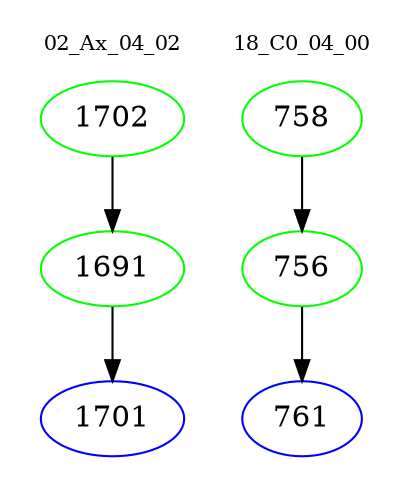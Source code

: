 digraph{
subgraph cluster_0 {
color = white
label = "02_Ax_04_02";
fontsize=10;
T0_1702 [label="1702", color="green"]
T0_1702 -> T0_1691 [color="black"]
T0_1691 [label="1691", color="green"]
T0_1691 -> T0_1701 [color="black"]
T0_1701 [label="1701", color="blue"]
}
subgraph cluster_1 {
color = white
label = "18_C0_04_00";
fontsize=10;
T1_758 [label="758", color="green"]
T1_758 -> T1_756 [color="black"]
T1_756 [label="756", color="green"]
T1_756 -> T1_761 [color="black"]
T1_761 [label="761", color="blue"]
}
}
